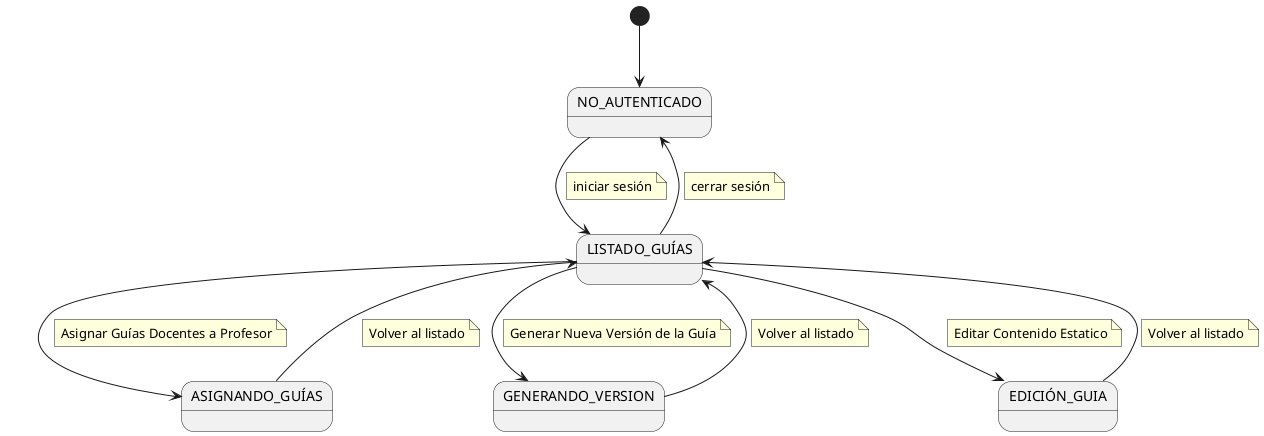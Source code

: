 @startuml diagramaContextoTecnicoCalidad
state "NO_AUTENTICADO" as NoAutenticado
state "LISTADO_GUÍAS" as ListadoGuias
state "ASIGNANDO_GUÍAS" as AsignandoGuias
state "GENERANDO_VERSION" as CreandoVersion
state "EDICIÓN_GUIA" as EditarContenidoEstatico

[*] --> NoAutenticado

NoAutenticado --> ListadoGuias
note on link
    iniciar sesión
end note

ListadoGuias --> NoAutenticado
note on link
    cerrar sesión
end note

ListadoGuias --> AsignandoGuias
note on link
    Asignar Guías Docentes a Profesor
end note

AsignandoGuias --> ListadoGuias
note on link
    Volver al listado
end note


ListadoGuias --> CreandoVersion
note on link
    Generar Nueva Versión de la Guía
end note
CreandoVersion --> ListadoGuias
note on link
    Volver al listado
end note

ListadoGuias --> EditarContenidoEstatico
note on link
    Editar Contenido Estatico
end note
EditarContenidoEstatico --> ListadoGuias
note on link
    Volver al listado
end note

@enduml
